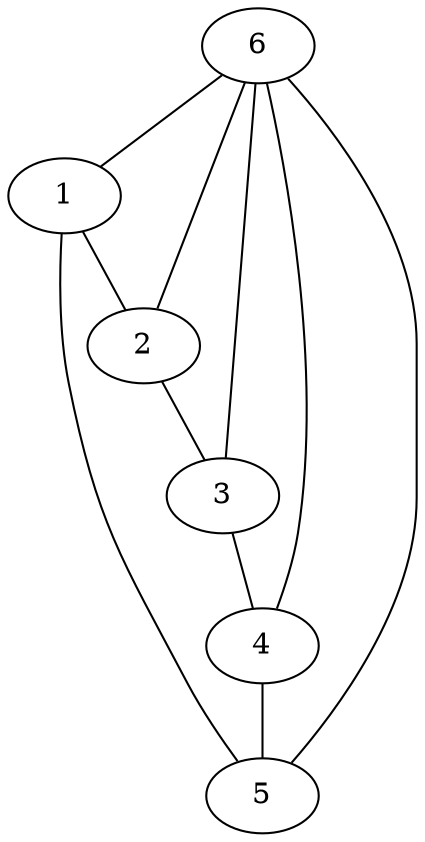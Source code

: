 graph{

    1 -- 2;
    2 -- 3;
    3 -- 4;
    4 -- 5;
    5 -- 1;
    6 -- 1;
    6 -- 2;
    6 -- 3;
    6 -- 4;
    6 -- 5;

}